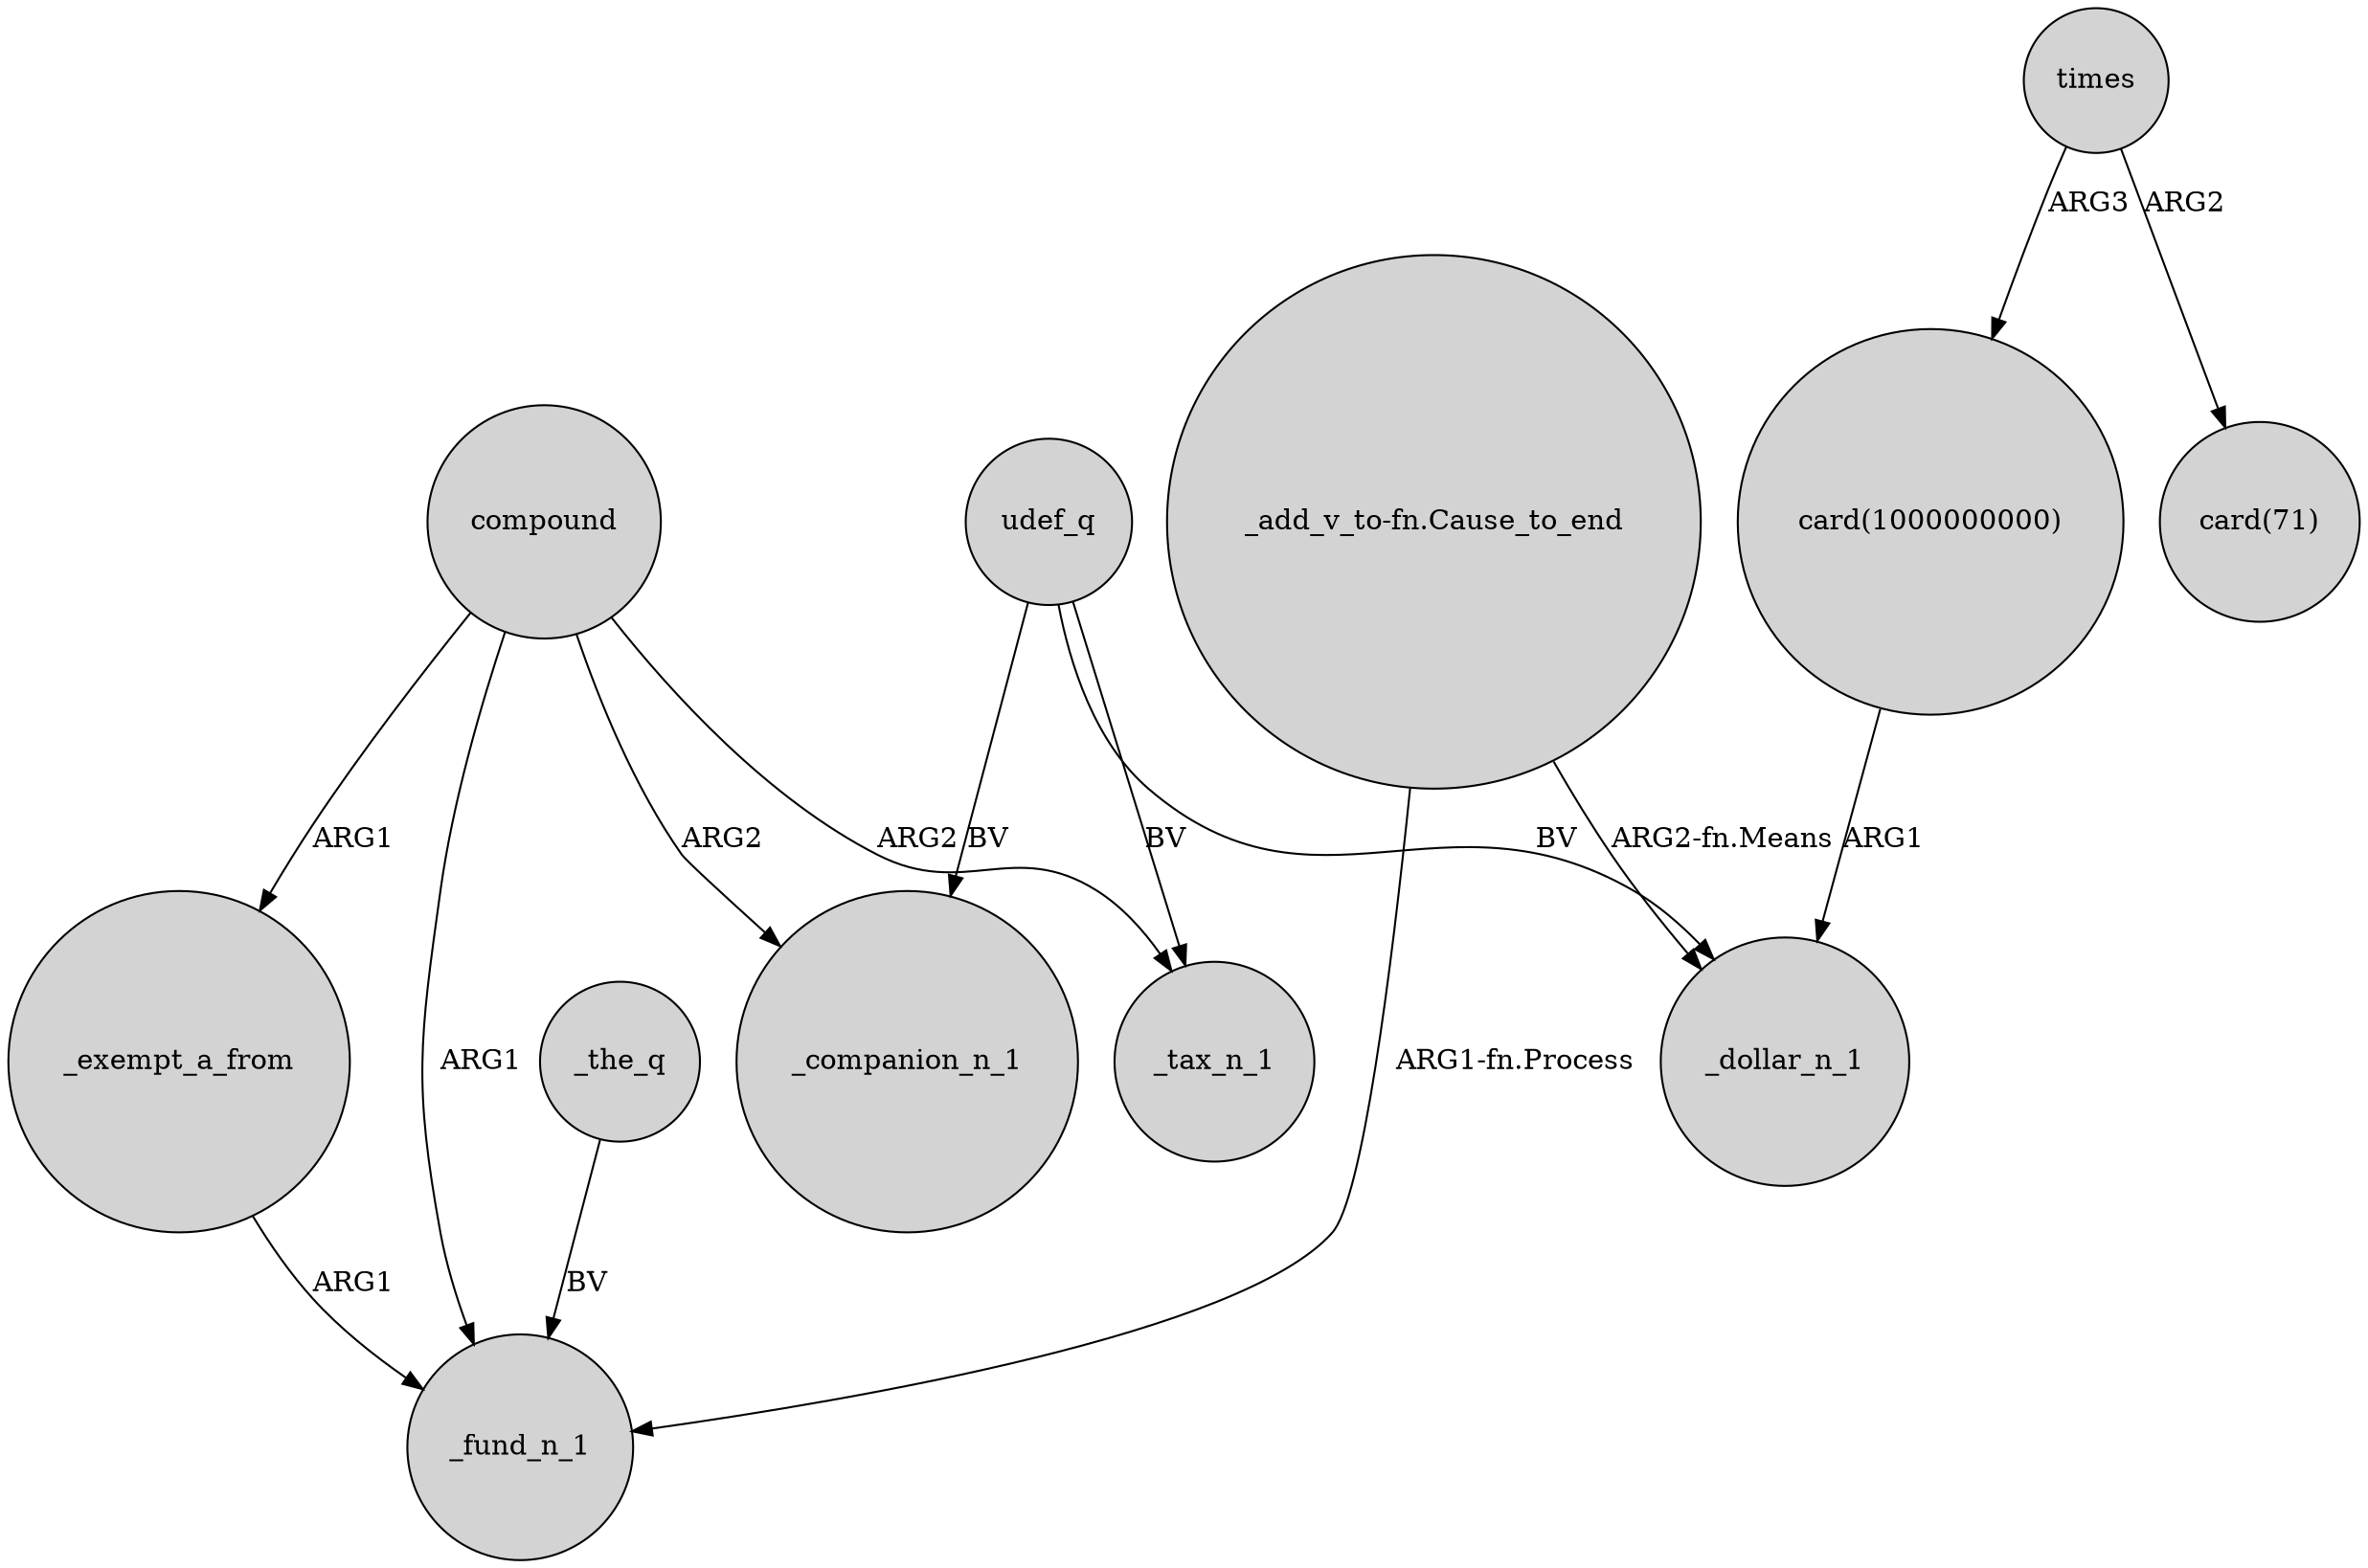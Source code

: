 digraph {
	node [shape=circle style=filled]
	compound -> _fund_n_1 [label=ARG1]
	"card(1000000000)" -> _dollar_n_1 [label=ARG1]
	udef_q -> _companion_n_1 [label=BV]
	_exempt_a_from -> _fund_n_1 [label=ARG1]
	compound -> _exempt_a_from [label=ARG1]
	times -> "card(1000000000)" [label=ARG3]
	udef_q -> _dollar_n_1 [label=BV]
	compound -> _tax_n_1 [label=ARG2]
	_the_q -> _fund_n_1 [label=BV]
	"_add_v_to-fn.Cause_to_end" -> _dollar_n_1 [label="ARG2-fn.Means"]
	udef_q -> _tax_n_1 [label=BV]
	compound -> _companion_n_1 [label=ARG2]
	times -> "card(71)" [label=ARG2]
	"_add_v_to-fn.Cause_to_end" -> _fund_n_1 [label="ARG1-fn.Process"]
}

